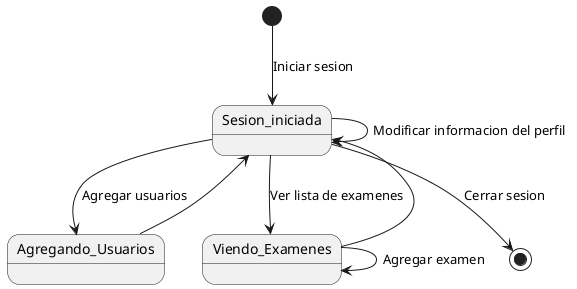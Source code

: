 @startuml DiagramaDeEstadosDeUseCasesAdmin
skinparam Style strictuml


[*] --> Sesion_iniciada: Iniciar sesion
Sesion_iniciada --> Sesion_iniciada: Modificar informacion del perfil
Sesion_iniciada --> Agregando_Usuarios: Agregar usuarios
Agregando_Usuarios --> Sesion_iniciada

Sesion_iniciada --> Viendo_Examenes: Ver lista de examenes
Viendo_Examenes --> Viendo_Examenes: Agregar examen
Viendo_Examenes --> Sesion_iniciada
Sesion_iniciada --> [*]: Cerrar sesion

@enduml